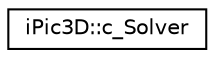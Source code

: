 digraph "Graphical Class Hierarchy"
{
 // INTERACTIVE_SVG=YES
 // LATEX_PDF_SIZE
  edge [fontname="Helvetica",fontsize="10",labelfontname="Helvetica",labelfontsize="10"];
  node [fontname="Helvetica",fontsize="10",shape=record];
  rankdir="LR";
  Node0 [label="iPic3D::c_Solver",height=0.2,width=0.4,color="black", fillcolor="white", style="filled",URL="$d3/d44/classi_pic3_d_1_1c___solver.html",tooltip=" "];
}
